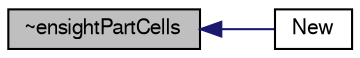 digraph "~ensightPartCells"
{
  bgcolor="transparent";
  edge [fontname="FreeSans",fontsize="10",labelfontname="FreeSans",labelfontsize="10"];
  node [fontname="FreeSans",fontsize="10",shape=record];
  rankdir="LR";
  Node381 [label="~ensightPartCells",height=0.2,width=0.4,color="black", fillcolor="grey75", style="filled", fontcolor="black"];
  Node381 -> Node382 [dir="back",color="midnightblue",fontsize="10",style="solid",fontname="FreeSans"];
  Node382 [label="New",height=0.2,width=0.4,color="black",URL="$a21314.html#a8b6e4a82a2008cba506a44ff28065e3d",tooltip="Reconstruct part characteristics on freestore from Istream. "];
}
